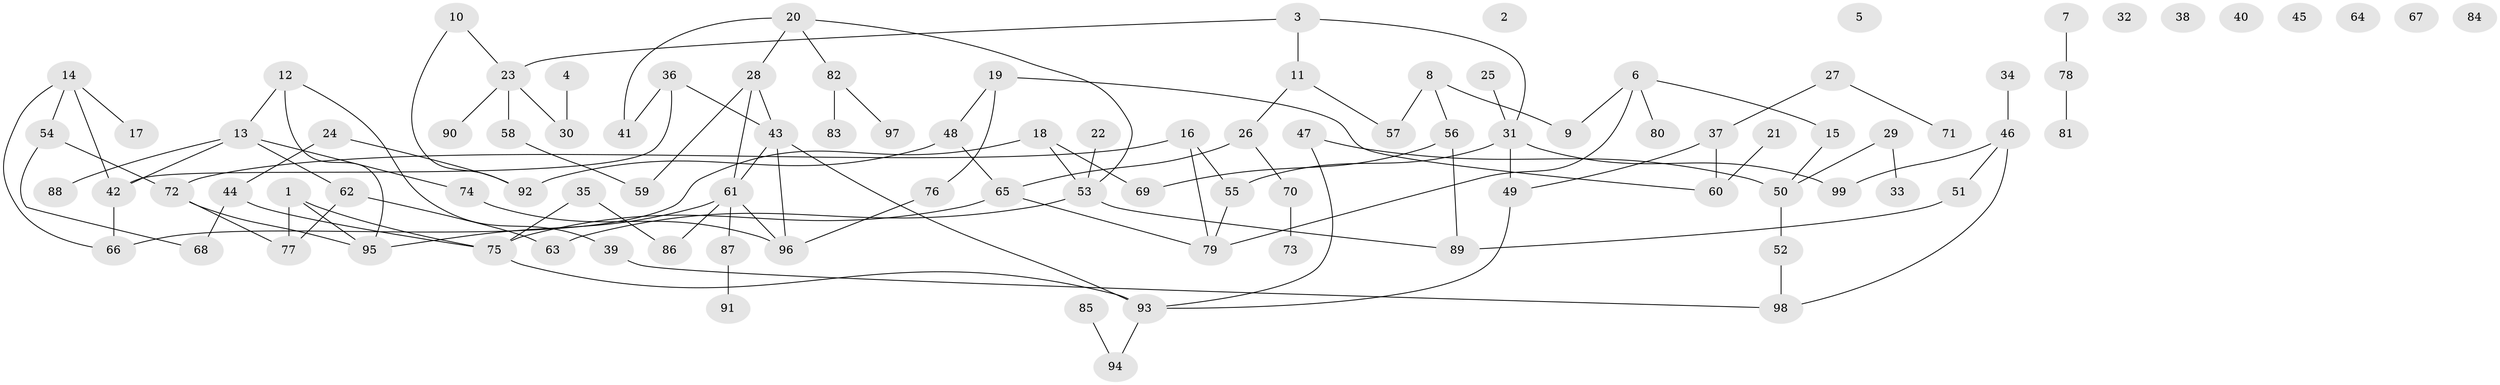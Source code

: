// coarse degree distribution, {0: 0.15254237288135594, 1: 0.23728813559322035, 2: 0.2542372881355932, 5: 0.03389830508474576, 4: 0.11864406779661017, 3: 0.13559322033898305, 7: 0.01694915254237288, 10: 0.01694915254237288, 9: 0.01694915254237288, 8: 0.01694915254237288}
// Generated by graph-tools (version 1.1) at 2025/44/03/04/25 21:44:01]
// undirected, 99 vertices, 118 edges
graph export_dot {
graph [start="1"]
  node [color=gray90,style=filled];
  1;
  2;
  3;
  4;
  5;
  6;
  7;
  8;
  9;
  10;
  11;
  12;
  13;
  14;
  15;
  16;
  17;
  18;
  19;
  20;
  21;
  22;
  23;
  24;
  25;
  26;
  27;
  28;
  29;
  30;
  31;
  32;
  33;
  34;
  35;
  36;
  37;
  38;
  39;
  40;
  41;
  42;
  43;
  44;
  45;
  46;
  47;
  48;
  49;
  50;
  51;
  52;
  53;
  54;
  55;
  56;
  57;
  58;
  59;
  60;
  61;
  62;
  63;
  64;
  65;
  66;
  67;
  68;
  69;
  70;
  71;
  72;
  73;
  74;
  75;
  76;
  77;
  78;
  79;
  80;
  81;
  82;
  83;
  84;
  85;
  86;
  87;
  88;
  89;
  90;
  91;
  92;
  93;
  94;
  95;
  96;
  97;
  98;
  99;
  1 -- 75;
  1 -- 77;
  1 -- 95;
  3 -- 11;
  3 -- 23;
  3 -- 31;
  4 -- 30;
  6 -- 9;
  6 -- 15;
  6 -- 79;
  6 -- 80;
  7 -- 78;
  8 -- 9;
  8 -- 56;
  8 -- 57;
  10 -- 23;
  10 -- 92;
  11 -- 26;
  11 -- 57;
  12 -- 13;
  12 -- 39;
  12 -- 95;
  13 -- 42;
  13 -- 62;
  13 -- 74;
  13 -- 88;
  14 -- 17;
  14 -- 42;
  14 -- 54;
  14 -- 66;
  15 -- 50;
  16 -- 55;
  16 -- 72;
  16 -- 79;
  18 -- 53;
  18 -- 66;
  18 -- 69;
  19 -- 48;
  19 -- 60;
  19 -- 76;
  20 -- 28;
  20 -- 41;
  20 -- 53;
  20 -- 82;
  21 -- 60;
  22 -- 53;
  23 -- 30;
  23 -- 58;
  23 -- 90;
  24 -- 44;
  24 -- 92;
  25 -- 31;
  26 -- 65;
  26 -- 70;
  27 -- 37;
  27 -- 71;
  28 -- 43;
  28 -- 59;
  28 -- 61;
  29 -- 33;
  29 -- 50;
  31 -- 49;
  31 -- 55;
  31 -- 99;
  34 -- 46;
  35 -- 75;
  35 -- 86;
  36 -- 41;
  36 -- 42;
  36 -- 43;
  37 -- 49;
  37 -- 60;
  39 -- 98;
  42 -- 66;
  43 -- 61;
  43 -- 93;
  43 -- 96;
  44 -- 68;
  44 -- 75;
  46 -- 51;
  46 -- 98;
  46 -- 99;
  47 -- 50;
  47 -- 93;
  48 -- 65;
  48 -- 92;
  49 -- 93;
  50 -- 52;
  51 -- 89;
  52 -- 98;
  53 -- 63;
  53 -- 89;
  54 -- 68;
  54 -- 72;
  55 -- 79;
  56 -- 69;
  56 -- 89;
  58 -- 59;
  61 -- 86;
  61 -- 87;
  61 -- 95;
  61 -- 96;
  62 -- 63;
  62 -- 77;
  65 -- 75;
  65 -- 79;
  70 -- 73;
  72 -- 77;
  72 -- 95;
  74 -- 96;
  75 -- 93;
  76 -- 96;
  78 -- 81;
  82 -- 83;
  82 -- 97;
  85 -- 94;
  87 -- 91;
  93 -- 94;
}
